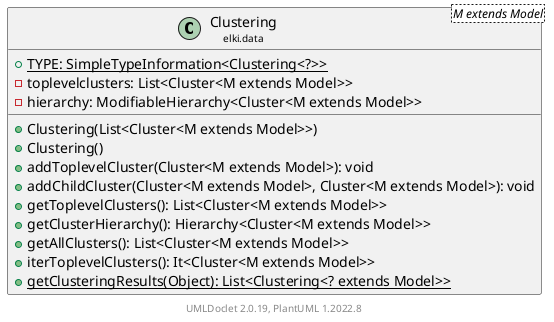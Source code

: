 @startuml
    remove .*\.(Instance|Par|Parameterizer|Factory)$
    set namespaceSeparator none
    hide empty fields
    hide empty methods

    class "<size:14>Clustering\n<size:10>elki.data" as elki.data.Clustering<M extends Model> [[Clustering.html]] {
        {static} +TYPE: SimpleTypeInformation<Clustering<?>>
        -toplevelclusters: List<Cluster<M extends Model>>
        -hierarchy: ModifiableHierarchy<Cluster<M extends Model>>
        +Clustering(List<Cluster<M extends Model>>)
        +Clustering()
        +addToplevelCluster(Cluster<M extends Model>): void
        +addChildCluster(Cluster<M extends Model>, Cluster<M extends Model>): void
        +getToplevelClusters(): List<Cluster<M extends Model>>
        +getClusterHierarchy(): Hierarchy<Cluster<M extends Model>>
        +getAllClusters(): List<Cluster<M extends Model>>
        +iterToplevelClusters(): It<Cluster<M extends Model>>
        {static} +getClusteringResults(Object): List<Clustering<? extends Model>>
    }

    center footer UMLDoclet 2.0.19, PlantUML 1.2022.8
@enduml
